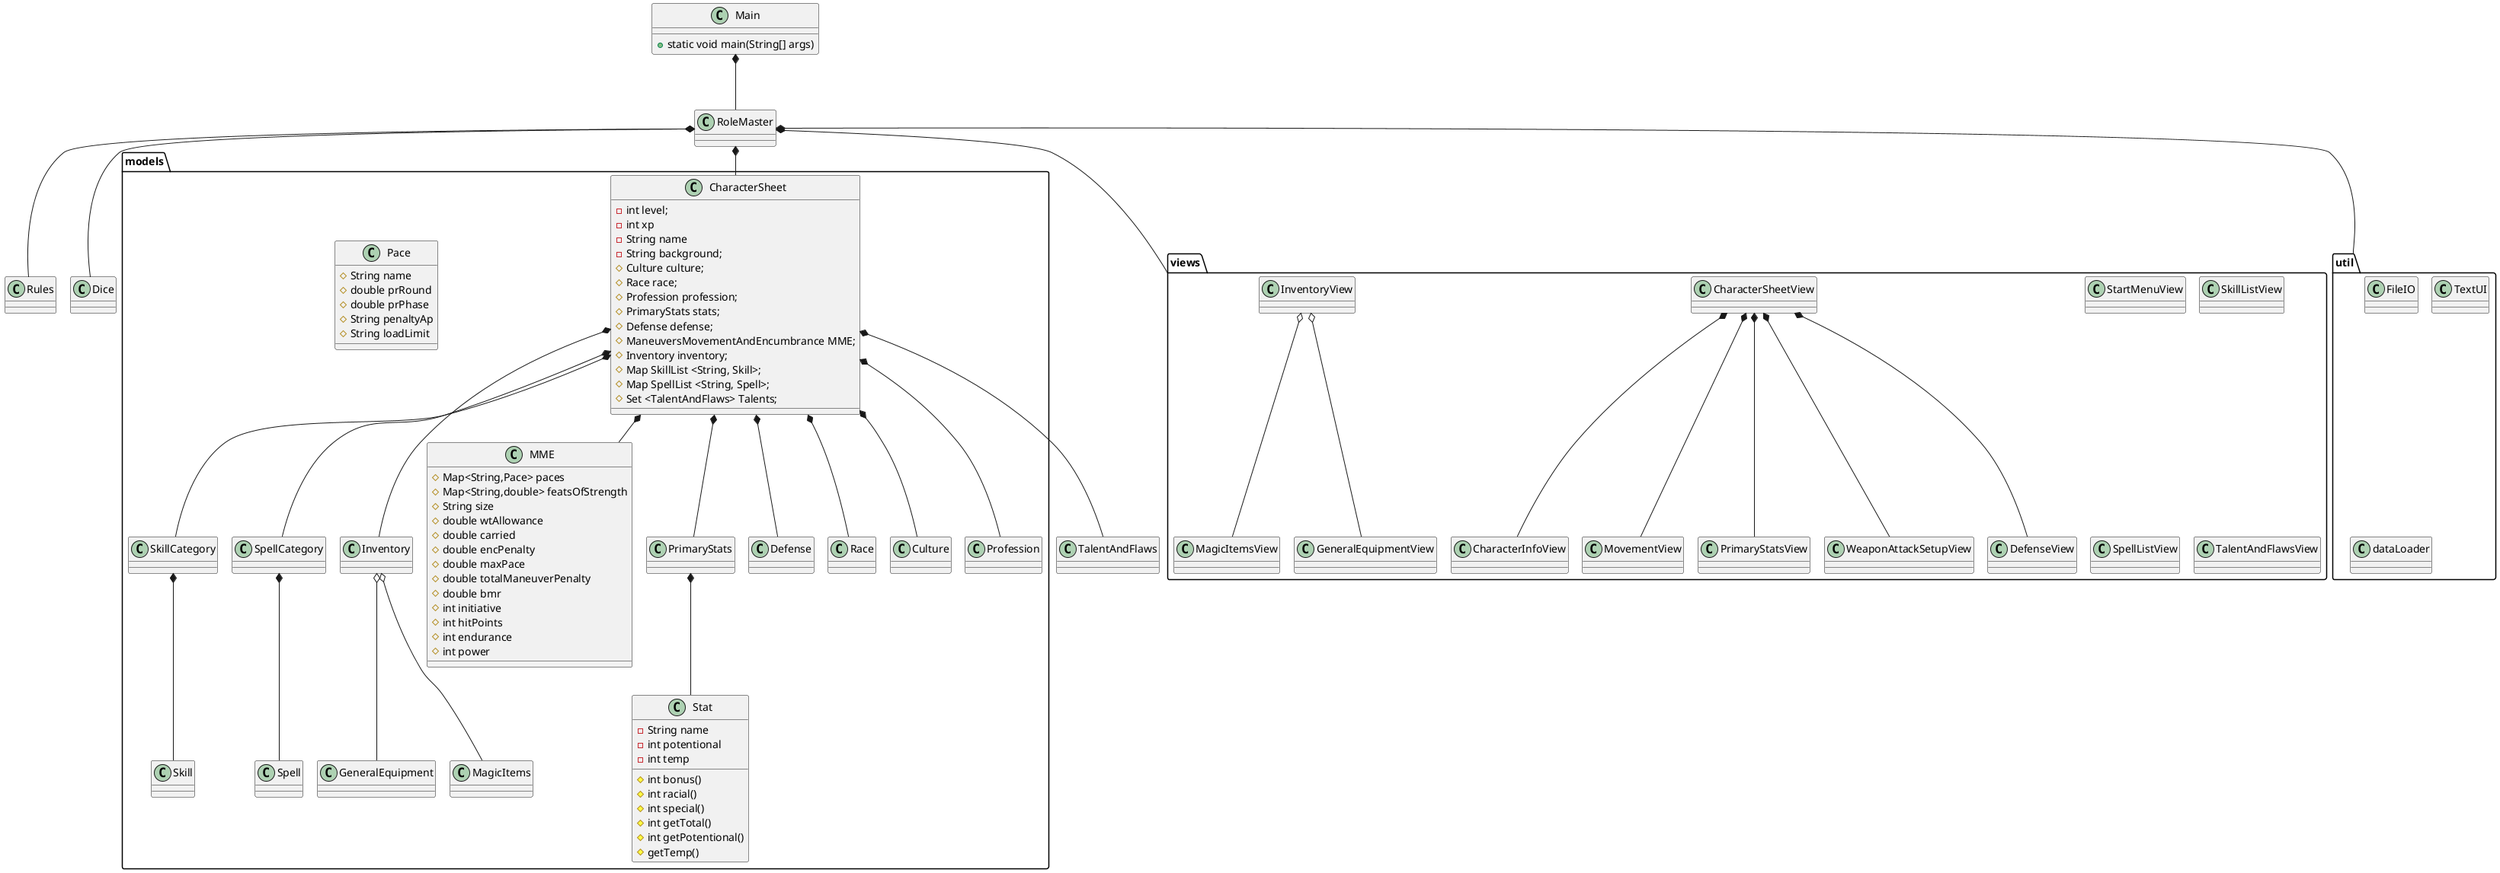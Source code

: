 @startuml
'https://plantuml.com/class-diagram
!pragma layout smetana


Class Main{
+static void main(String[] args)
}


Class RoleMaster{}

Class Rules{}
Class Dice{}

package views{
Class StartMenuView{}
Class CharacterSheetView{}
Class CharacterInfoView{}
Class SkillListView{}
Class SpellListView{}
Class InventoryView{}
Class TalentAndFlawsView{}
Class MovementView{}
Class PrimaryStatsView{}
Class WeaponAttackSetupView{}
Class DefenseView{}
Class MagicItemsView{}
Class GeneralEquipmentView{}
}
CharacterSheetView *-- CharacterInfoView
CharacterSheetView *-- PrimaryStatsView
CharacterSheetView *-- MovementView
CharacterSheetView *-- WeaponAttackSetupView
CharacterSheetView *-- DefenseView
InventoryView o-- MagicItemsView
InventoryView o-- GeneralEquipmentView


package models{
    Class CharacterSheet{
        - int level;
        - int xp
        - String name
        - String background;
        # Culture culture;
        # Race race;
        # Profession profession;
        # PrimaryStats stats;
        # Defense defense;
        # ManeuversMovementAndEncumbrance MME;
        # Inventory inventory;
        # Map SkillList <String, Skill>;
        # Map SpellList <String, Spell>;
        # Set <TalentAndFlaws> Talents;
    }
    Class GeneralEquipment{}
    Class Skill{}
    Class SkillCategory{}
    Class Spell{}
    Class SpellCategory{}
    Class Inventory{}
    Class MME{
        # Map<String,Pace> paces
        # Map<String,double> featsOfStrength
        # String size
        # double wtAllowance
        # double carried
        # double encPenalty
        # double maxPace
        # double totalManeuverPenalty
        # double bmr
        # int initiative
        # int hitPoints
        # int endurance
        # int power
    }
    Class Pace {
        # String name
        # double prRound
        # double prPhase
        # String penaltyAp
        # String loadLimit
    }
    Class PrimaryStats{}
    Class Defense{}
    Class MagicItems{}
    Class Race{}
    Class Culture{}
    Class Profession{}
    Class Stat{
        - String name
        - int potentional
        - int temp
        # int bonus()
        # int racial()
        # int special()
        # int getTotal()
        # int getPotentional()
        # getTemp()
    }
}

CharacterSheet *-- PrimaryStats
CharacterSheet *-- MME
CharacterSheet *-- Defense
Inventory o-- MagicItems
Inventory o-- GeneralEquipment
CharacterSheet *-- TalentAndFlaws
CharacterSheet *-- SkillCategory
SkillCategory *-- Skill
CharacterSheet *-- SpellCategory
SpellCategory *-- Spell
CharacterSheet *-- Inventory
CharacterSheet *-- Race
CharacterSheet *-- Culture
CharacterSheet *-- Profession
PrimaryStats *-- Stat


package util {
    Class FileIO{}
    Class TextUI{}
    Class dataLoader{}
}

Main *--- RoleMaster
RoleMaster *-- CharacterSheet
RoleMaster *-- views
RoleMaster *-- Dice
RoleMaster *-- util
RoleMaster *-- Rules
@enduml

implements ..|>
extends <|-- (is-a)
composition *-- (must-have)
Aggregation o-- (can-have)
Associering <--